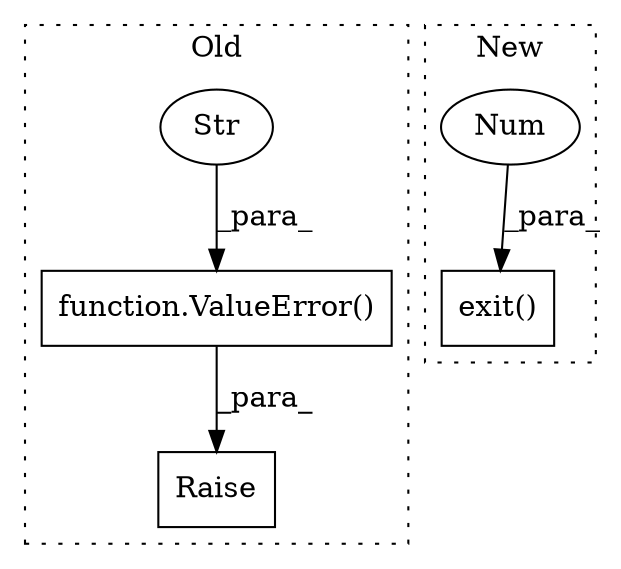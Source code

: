 digraph G {
subgraph cluster0 {
1 [label="function.ValueError()" a="75" s="12461,12580" l="11,1" shape="box"];
3 [label="Raise" a="91" s="12455" l="6" shape="box"];
4 [label="Str" a="66" s="12472" l="108" shape="ellipse"];
label = "Old";
style="dotted";
}
subgraph cluster1 {
2 [label="exit()" a="75" s="13221,13231" l="9,1" shape="box"];
5 [label="Num" a="76" s="13230" l="1" shape="ellipse"];
label = "New";
style="dotted";
}
1 -> 3 [label="_para_"];
4 -> 1 [label="_para_"];
5 -> 2 [label="_para_"];
}